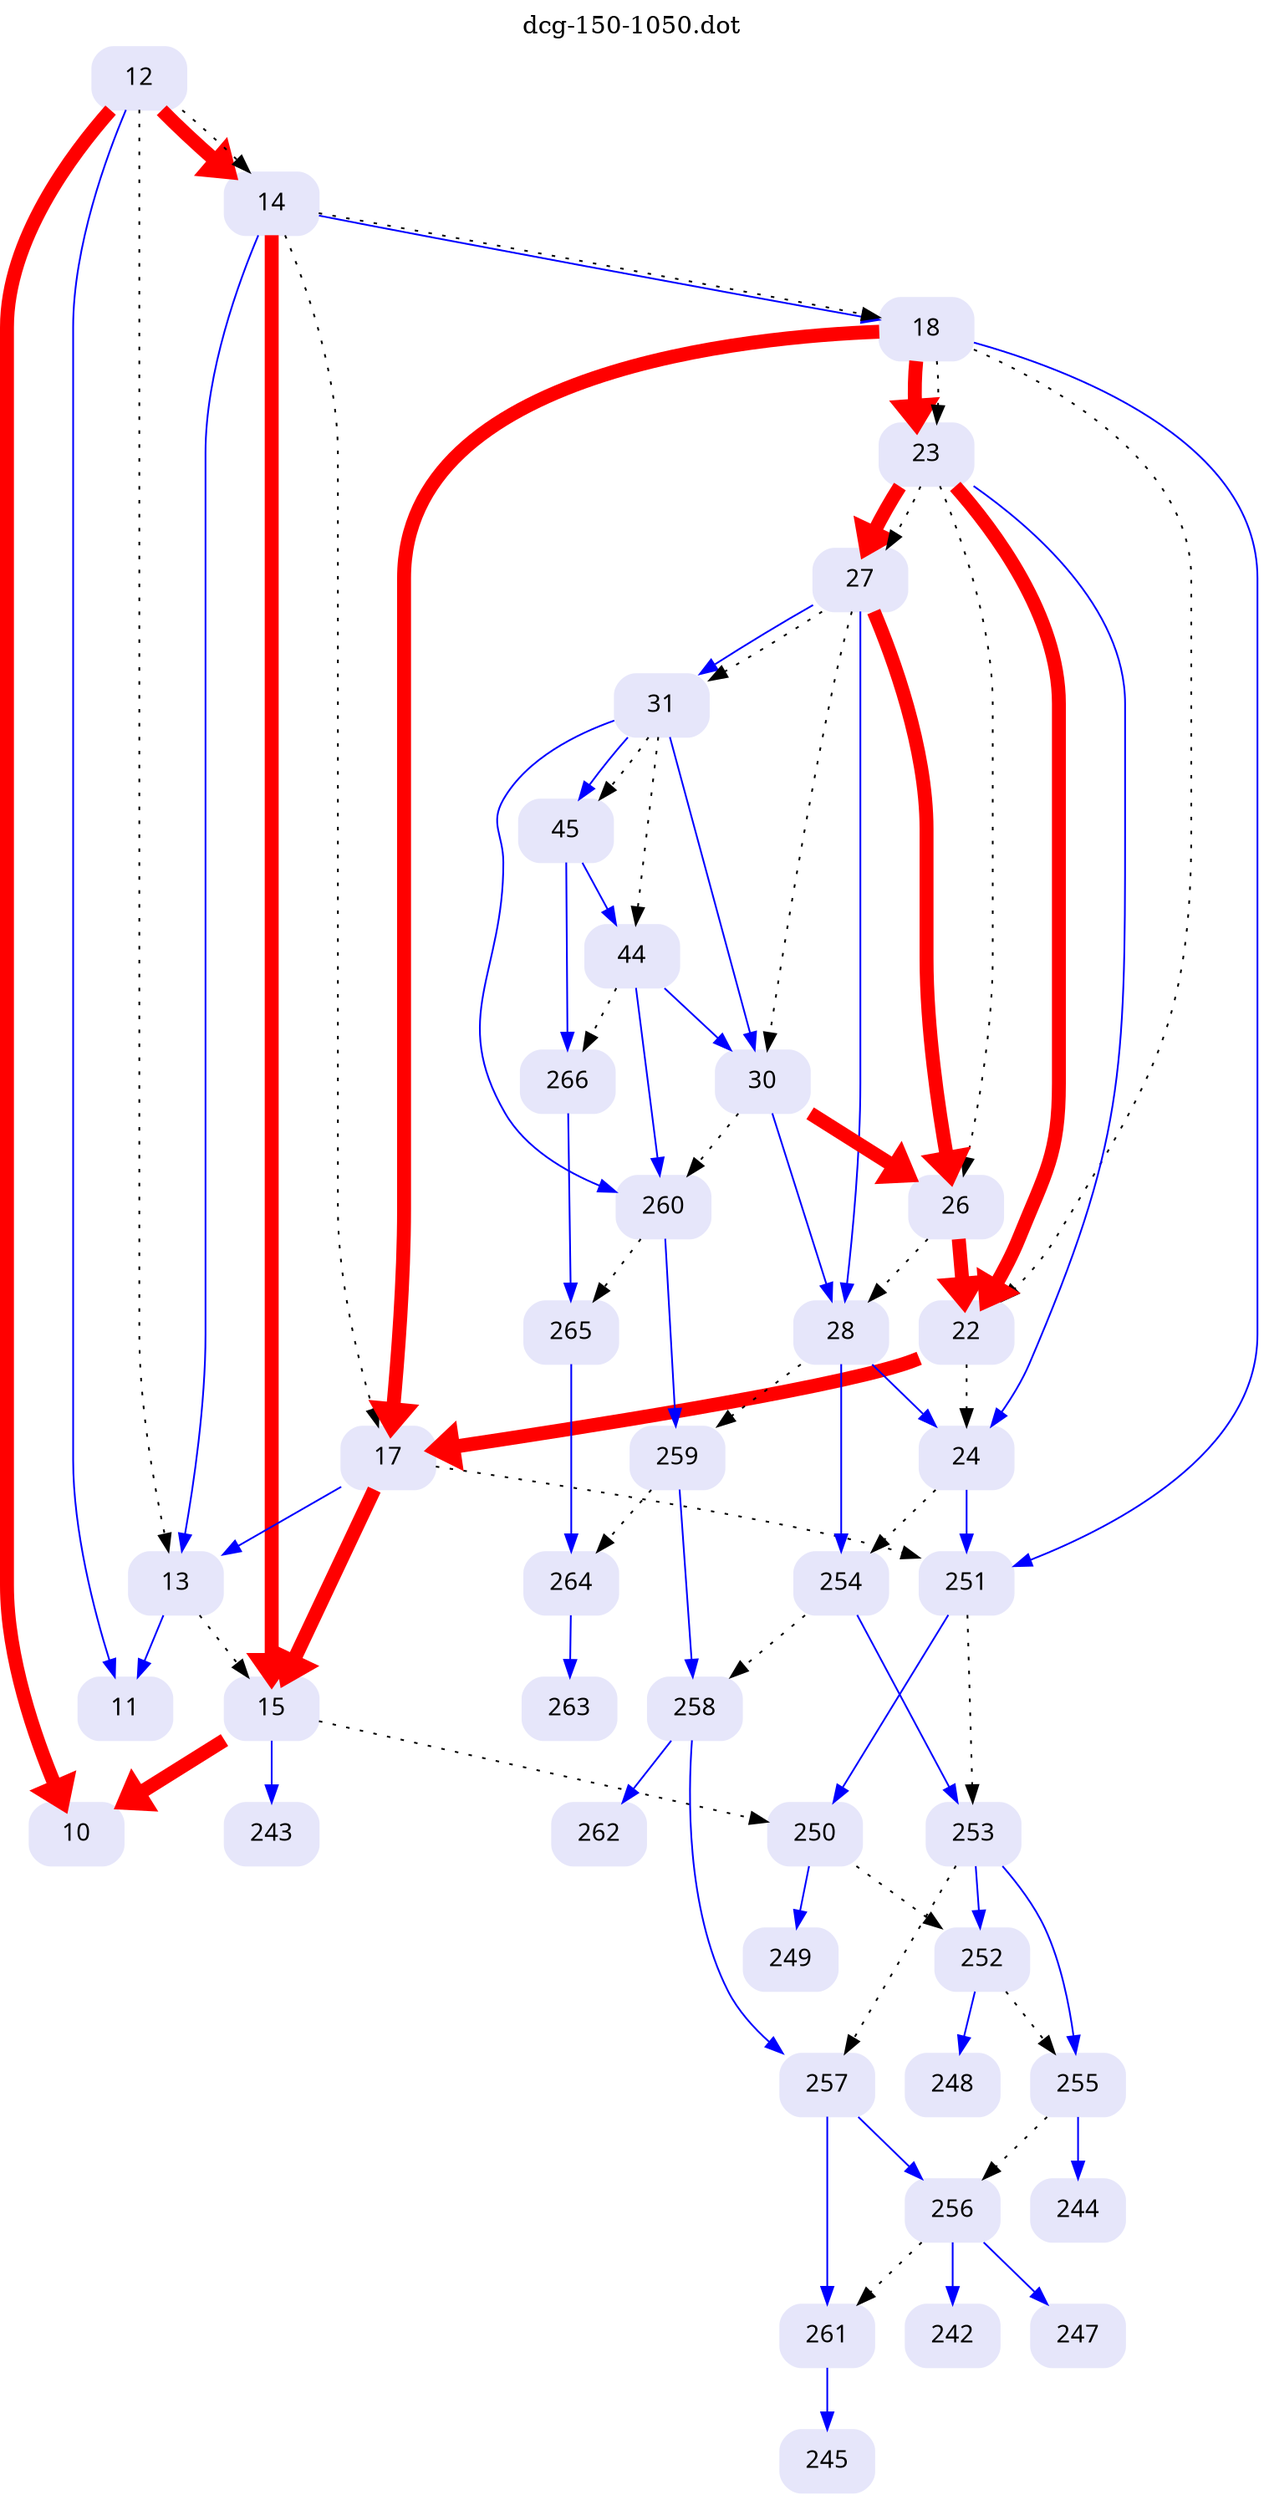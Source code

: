 digraph dcg_150 {
  labelloc="t";
  label="dcg-150-1050.dot";
  node [fontname="sans-serif"];
  node [shape=box style="rounded,filled"];
  n12 [label="12" color=lavender];
  n12 -> n11 [color=blue penwidth=1];
  n12 -> n10 [color=red penwidth=8];
  n12 -> n14 [color=red penwidth=8];
  n12 -> n13 [style=dotted,label=""];
  n12 -> n14 [style=dotted,label=""];
  n14 [label="14" color=lavender];
  n14 -> n13 [color=blue penwidth=1];
  n14 -> n15 [color=red penwidth=8];
  n14 -> n18 [color=blue penwidth=1];
  n14 -> n17 [style=dotted,label=""];
  n14 -> n18 [style=dotted,label=""];
  n18 [label="18" color=lavender];
  n18 -> n17 [color=red penwidth=8];
  n18 -> n251 [color=blue penwidth=1];
  n18 -> n23 [color=red penwidth=8];
  n18 -> n22 [style=dotted,label=""];
  n18 -> n23 [style=dotted,label=""];
  n23 [label="23" color=lavender];
  n23 -> n22 [color=red penwidth=8];
  n23 -> n24 [color=blue penwidth=1];
  n23 -> n27 [color=red penwidth=8];
  n23 -> n26 [style=dotted,label=""];
  n23 -> n27 [style=dotted,label=""];
  n27 [label="27" color=lavender];
  n27 -> n26 [color=red penwidth=8];
  n27 -> n28 [color=blue penwidth=1];
  n27 -> n31 [color=blue penwidth=1];
  n27 -> n30 [style=dotted,label=""];
  n27 -> n31 [style=dotted,label=""];
  n31 [label="31" color=lavender];
  n31 -> n30 [color=blue penwidth=1];
  n31 -> n260 [color=blue penwidth=1];
  n31 -> n45 [color=blue penwidth=1];
  n31 -> n44 [style=dotted,label=""];
  n31 -> n45 [style=dotted,label=""];
  n45 [label="45" color=lavender];
  n45 -> n44 [color=blue penwidth=1];
  n45 -> n266 [color=blue penwidth=1];
  n266 [label="266" color=lavender];
  n266 -> n265 [color=blue penwidth=1];
  n265 [label="265" color=lavender];
  n265 -> n264 [color=blue penwidth=1];
  n264 [label="264" color=lavender];
  n264 -> n263 [color=blue penwidth=1];
  n263 [label="263" color=lavender];
  n44 [label="44" color=lavender];
  n44 -> n30 [color=blue penwidth=1];
  n44 -> n260 [color=blue penwidth=1];
  n44 -> n266 [style=dotted,label=""];
  n260 [label="260" color=lavender];
  n260 -> n259 [color=blue penwidth=1];
  n260 -> n265 [style=dotted,label=""];
  n259 [label="259" color=lavender];
  n259 -> n258 [color=blue penwidth=1];
  n259 -> n264 [style=dotted,label=""];
  n258 [label="258" color=lavender];
  n258 -> n257 [color=blue penwidth=1];
  n258 -> n262 [color=blue penwidth=1];
  n262 [label="262" color=lavender];
  n257 [label="257" color=lavender];
  n257 -> n256 [color=blue penwidth=1];
  n257 -> n261 [color=blue penwidth=1];
  n261 [label="261" color=lavender];
  n261 -> n245 [color=blue penwidth=1];
  n245 [label="245" color=lavender];
  n256 [label="256" color=lavender];
  n256 -> n247 [color=blue penwidth=1];
  n256 -> n242 [color=blue penwidth=1];
  n256 -> n261 [style=dotted,label=""];
  n242 [label="242" color=lavender];
  n247 [label="247" color=lavender];
  n30 [label="30" color=lavender];
  n30 -> n26 [color=red penwidth=8];
  n30 -> n28 [color=blue penwidth=1];
  n30 -> n260 [style=dotted,label=""];
  n28 [label="28" color=lavender];
  n28 -> n24 [color=blue penwidth=1];
  n28 -> n254 [color=blue penwidth=1];
  n28 -> n259 [style=dotted,label=""];
  n254 [label="254" color=lavender];
  n254 -> n253 [color=blue penwidth=1];
  n254 -> n258 [style=dotted,label=""];
  n253 [label="253" color=lavender];
  n253 -> n252 [color=blue penwidth=1];
  n253 -> n255 [color=blue penwidth=1];
  n253 -> n257 [style=dotted,label=""];
  n255 [label="255" color=lavender];
  n255 -> n244 [color=blue penwidth=1];
  n255 -> n256 [style=dotted,label=""];
  n244 [label="244" color=lavender];
  n252 [label="252" color=lavender];
  n252 -> n248 [color=blue penwidth=1];
  n252 -> n255 [style=dotted,label=""];
  n248 [label="248" color=lavender];
  n24 [label="24" color=lavender];
  n24 -> n251 [color=blue penwidth=1];
  n24 -> n254 [style=dotted,label=""];
  n251 [label="251" color=lavender];
  n251 -> n250 [color=blue penwidth=1];
  n251 -> n253 [style=dotted,label=""];
  n250 [label="250" color=lavender];
  n250 -> n249 [color=blue penwidth=1];
  n250 -> n252 [style=dotted,label=""];
  n249 [label="249" color=lavender];
  n26 [label="26" color=lavender];
  n26 -> n22 [color=red penwidth=8];
  n26 -> n28 [style=dotted,label=""];
  n22 [label="22" color=lavender];
  n22 -> n17 [color=red penwidth=8];
  n22 -> n24 [style=dotted,label=""];
  n17 [label="17" color=lavender];
  n17 -> n13 [color=blue penwidth=1];
  n17 -> n15 [color=red penwidth=8];
  n17 -> n251 [style=dotted,label=""];
  n15 [label="15" color=lavender];
  n15 -> n10 [color=red penwidth=8];
  n15 -> n243 [color=blue penwidth=1];
  n15 -> n250 [style=dotted,label=""];
  n243 [label="243" color=lavender];
  n10 [label="10" color=lavender];
  n13 [label="13" color=lavender];
  n13 -> n11 [color=blue penwidth=1];
  n13 -> n15 [style=dotted,label=""];
  n11 [label="11" color=lavender];
}
